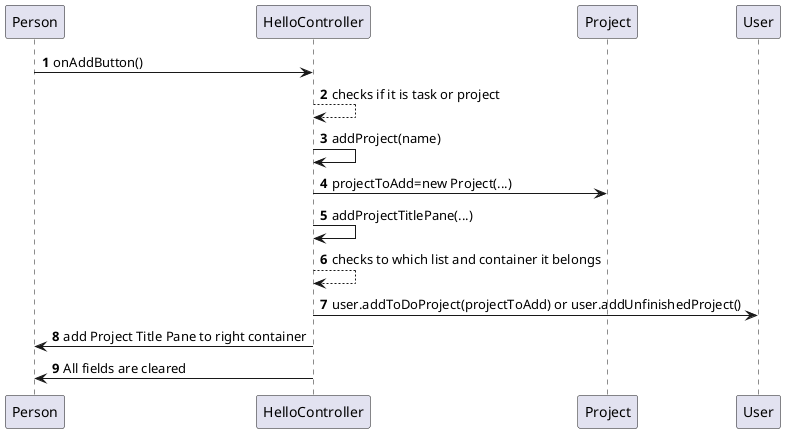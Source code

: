 @startuml
'https://plantuml.com/sequence-diagram

autonumber

Person -> HelloController: onAddButton()
HelloController --> HelloController: checks if it is task or project
HelloController -> HelloController: addProject(name)
Project <- HelloController : projectToAdd=new Project(...)
HelloController -> HelloController: addProjectTitlePane(...)
HelloController --> HelloController: checks to which list and container it belongs
HelloController -> User: user.addToDoProject(projectToAdd) or user.addUnfinishedProject()
HelloController -> Person: add Project Title Pane to right container
HelloController -> Person : All fields are cleared
@enduml